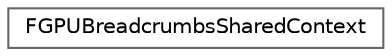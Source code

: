 digraph "Graphical Class Hierarchy"
{
 // INTERACTIVE_SVG=YES
 // LATEX_PDF_SIZE
  bgcolor="transparent";
  edge [fontname=Helvetica,fontsize=10,labelfontname=Helvetica,labelfontsize=10];
  node [fontname=Helvetica,fontsize=10,shape=box,height=0.2,width=0.4];
  rankdir="LR";
  Node0 [id="Node000000",label="FGPUBreadcrumbsSharedContext",height=0.2,width=0.4,color="grey40", fillcolor="white", style="filled",URL="$d1/d89/structFGPUBreadcrumbsSharedContext.html",tooltip="Fixed size structure holding GPU breadcrumbs information, to be communicated to the crash reporting c..."];
}
